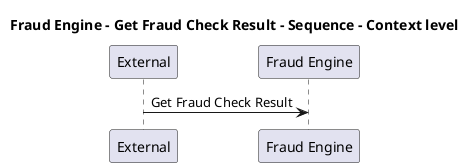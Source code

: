 @startuml

title Fraud Engine - Get Fraud Check Result - Sequence - Context level

participant "External" as C4InterFlow.SoftwareSystems.ExternalSystem
participant "Fraud Engine" as ECommercePlatform.SoftwareSystems.FraudEngine

C4InterFlow.SoftwareSystems.ExternalSystem -> ECommercePlatform.SoftwareSystems.FraudEngine : Get Fraud Check Result


@enduml
